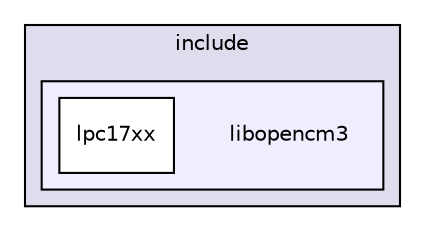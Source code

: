 digraph "/home/esdentem/projects/libopencm3/libopencm3-git/include/libopencm3/" {
  compound=true
  node [ fontsize="10", fontname="Helvetica"];
  edge [ labelfontsize="10", labelfontname="Helvetica"];
  subgraph clusterdir_d44c64559bbebec7f509842c48db8b23 {
    graph [ bgcolor="#ddddee", pencolor="black", label="include" fontname="Helvetica", fontsize="10", URL="dir_d44c64559bbebec7f509842c48db8b23.html"]
  subgraph clusterdir_6a7820b97a7704ff85bcff20dea7ce23 {
    graph [ bgcolor="#eeeeff", pencolor="black", label="" URL="dir_6a7820b97a7704ff85bcff20dea7ce23.html"];
    dir_6a7820b97a7704ff85bcff20dea7ce23 [shape=plaintext label="libopencm3"];
    dir_33c5f16cd77f7881097367e4c9351f70 [shape=box label="lpc17xx" color="black" fillcolor="white" style="filled" URL="dir_33c5f16cd77f7881097367e4c9351f70.html"];
  }
  }
}
